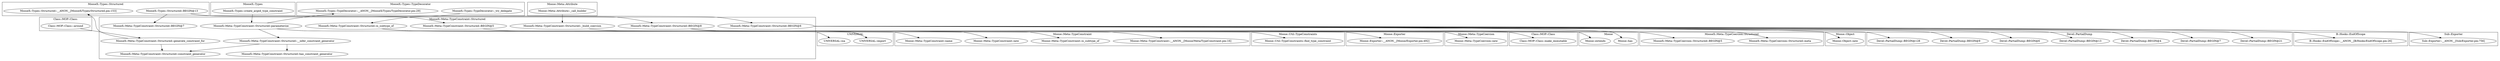 digraph {
graph [overlap=false]
subgraph cluster_UNIVERSAL {
	label="UNIVERSAL";
	"UNIVERSAL::import";
	"UNIVERSAL::isa";
}
subgraph cluster_MooseX_Types {
	label="MooseX::Types";
	"MooseX::Types::create_arged_type_constraint";
}
subgraph cluster_Class_MOP_Class_ {
	label="Class::MOP::Class:";
	"Class::MOP::Class:::around";
}
subgraph cluster_MooseX_Types_TypeDecorator {
	label="MooseX::Types::TypeDecorator";
	"MooseX::Types::TypeDecorator::_try_delegate";
	"MooseX::Types::TypeDecorator::__ANON__[MooseX/Types/TypeDecorator.pm:29]";
}
subgraph cluster_Class_MOP_Class {
	label="Class::MOP::Class";
	"Class::MOP::Class::make_immutable";
}
subgraph cluster_Moose_Object {
	label="Moose::Object";
	"Moose::Object::new";
}
subgraph cluster_Moose {
	label="Moose";
	"Moose::has";
	"Moose::extends";
}
subgraph cluster_Moose_Meta_Attribute {
	label="Moose::Meta::Attribute";
	"Moose::Meta::Attribute::_call_builder";
}
subgraph cluster_MooseX_Meta_TypeConstraint_Structured {
	label="MooseX::Meta::TypeConstraint::Structured";
	"MooseX::Meta::TypeConstraint::Structured::is_subtype_of";
	"MooseX::Meta::TypeConstraint::Structured::BEGIN@5";
	"MooseX::Meta::TypeConstraint::Structured::_build_coercion";
	"MooseX::Meta::TypeConstraint::Structured::parameterize";
	"MooseX::Meta::TypeConstraint::Structured::constraint_generator";
	"MooseX::Meta::TypeConstraint::Structured::BEGIN@8";
	"MooseX::Meta::TypeConstraint::Structured::BEGIN@6";
	"MooseX::Meta::TypeConstraint::Structured::BEGIN@7";
	"MooseX::Meta::TypeConstraint::Structured::has_constraint_generator";
	"MooseX::Meta::TypeConstraint::Structured::generate_constraint_for";
	"MooseX::Meta::TypeConstraint::Structured::__infer_constraint_generator";
}
subgraph cluster_MooseX_Meta_TypeCoercion_Structured {
	label="MooseX::Meta::TypeCoercion::Structured";
	"MooseX::Meta::TypeCoercion::Structured::meta";
	"MooseX::Meta::TypeCoercion::Structured::BEGIN@5";
}
subgraph cluster_Devel_PartialDump {
	label="Devel::PartialDump";
	"Devel::PartialDump::BEGIN@21";
	"Devel::PartialDump::BEGIN@7";
	"Devel::PartialDump::BEGIN@4";
	"Devel::PartialDump::BEGIN@13";
	"Devel::PartialDump::BEGIN@6";
	"Devel::PartialDump::BEGIN@9";
	"Devel::PartialDump::BEGIN@128";
}
subgraph cluster_Moose_Meta_TypeCoercion {
	label="Moose::Meta::TypeCoercion";
	"Moose::Meta::TypeCoercion::new";
}
subgraph cluster_Moose_Meta_TypeConstraint {
	label="Moose::Meta::TypeConstraint";
	"Moose::Meta::TypeConstraint::__ANON__[Moose/Meta/TypeConstraint.pm:16]";
	"Moose::Meta::TypeConstraint::name";
	"Moose::Meta::TypeConstraint::is_subtype_of";
	"Moose::Meta::TypeConstraint::new";
}
subgraph cluster_Moose_Exporter {
	label="Moose::Exporter";
	"Moose::Exporter::__ANON__[Moose/Exporter.pm:492]";
}
subgraph cluster_Moose_Util_TypeConstraints {
	label="Moose::Util::TypeConstraints";
	"Moose::Util::TypeConstraints::find_type_constraint";
}
subgraph cluster_B_Hooks_EndOfScope {
	label="B::Hooks::EndOfScope";
	"B::Hooks::EndOfScope::__ANON__[B/Hooks/EndOfScope.pm:26]";
}
subgraph cluster_Sub_Exporter {
	label="Sub::Exporter";
	"Sub::Exporter::__ANON__[Sub/Exporter.pm:756]";
}
subgraph cluster_MooseX_Types_Structured {
	label="MooseX::Types::Structured";
	"MooseX::Types::Structured::__ANON__[MooseX/Types/Structured.pm:153]";
	"MooseX::Types::Structured::BEGIN@13";
}
"Moose::Meta::Attribute::_call_builder" -> "MooseX::Meta::TypeConstraint::Structured::_build_coercion";
"MooseX::Types::Structured::BEGIN@13" -> "MooseX::Meta::TypeConstraint::Structured::BEGIN@8";
"MooseX::Meta::TypeConstraint::Structured::is_subtype_of" -> "Moose::Util::TypeConstraints::find_type_constraint";
"MooseX::Meta::TypeConstraint::Structured::BEGIN@8" -> "Moose::extends";
"MooseX::Meta::TypeConstraint::Structured::BEGIN@6" -> "Devel::PartialDump::BEGIN@9";
"MooseX::Meta::TypeConstraint::Structured::is_subtype_of" -> "Moose::Meta::TypeConstraint::is_subtype_of";
"MooseX::Meta::TypeConstraint::Structured::BEGIN@6" -> "Devel::PartialDump::BEGIN@4";
"Class::MOP::Class:::around" -> "MooseX::Meta::TypeConstraint::Structured::generate_constraint_for";
"MooseX::Meta::TypeConstraint::Structured::BEGIN@6" -> "Devel::PartialDump::BEGIN@7";
"MooseX::Meta::TypeConstraint::Structured::BEGIN@8" -> "UNIVERSAL::import";
"MooseX::Meta::TypeConstraint::Structured::BEGIN@6" -> "Devel::PartialDump::BEGIN@21";
"MooseX::Meta::TypeConstraint::Structured::BEGIN@6" -> "Moose::has";
"MooseX::Meta::TypeConstraint::Structured::generate_constraint_for" -> "MooseX::Meta::TypeConstraint::Structured::constraint_generator";
"MooseX::Meta::TypeConstraint::Structured::__infer_constraint_generator" -> "MooseX::Meta::TypeConstraint::Structured::constraint_generator";
"MooseX::Types::TypeDecorator::_try_delegate" -> "MooseX::Meta::TypeConstraint::Structured::is_subtype_of";
"MooseX::Types::Structured::BEGIN@13" -> "MooseX::Meta::TypeConstraint::Structured::BEGIN@6";
"MooseX::Meta::TypeConstraint::Structured::BEGIN@6" -> "Sub::Exporter::__ANON__[Sub/Exporter.pm:756]";
"MooseX::Meta::TypeConstraint::Structured::_build_coercion" -> "Moose::Meta::TypeCoercion::new";
"MooseX::Meta::TypeConstraint::Structured::BEGIN@6" -> "Moose::Object::new";
"MooseX::Meta::TypeConstraint::Structured::BEGIN@6" -> "B::Hooks::EndOfScope::__ANON__[B/Hooks/EndOfScope.pm:26]";
"MooseX::Meta::TypeConstraint::Structured::BEGIN@6" -> "Devel::PartialDump::BEGIN@128";
"MooseX::Meta::TypeConstraint::Structured::BEGIN@8" -> "MooseX::Meta::TypeCoercion::Structured::meta";
"MooseX::Meta::TypeConstraint::Structured::parameterize" -> "MooseX::Meta::TypeConstraint::Structured::__infer_constraint_generator";
"MooseX::Meta::TypeConstraint::Structured::BEGIN@5" -> "Moose::Exporter::__ANON__[Moose/Exporter.pm:492]";
"MooseX::Meta::TypeConstraint::Structured::parameterize" -> "MooseX::Types::TypeDecorator::__ANON__[MooseX/Types/TypeDecorator.pm:29]";
"MooseX::Types::Structured::BEGIN@13" -> "MooseX::Meta::TypeConstraint::Structured::BEGIN@7";
"MooseX::Meta::TypeConstraint::Structured::generate_constraint_for" -> "MooseX::Types::Structured::__ANON__[MooseX/Types/Structured.pm:153]";
"MooseX::Meta::TypeConstraint::Structured::BEGIN@8" -> "Class::MOP::Class::make_immutable";
"MooseX::Meta::TypeConstraint::Structured::is_subtype_of" -> "UNIVERSAL::isa";
"MooseX::Types::Structured::BEGIN@13" -> "MooseX::Meta::TypeConstraint::Structured::BEGIN@5";
"MooseX::Meta::TypeConstraint::Structured::BEGIN@6" -> "Devel::PartialDump::BEGIN@6";
"MooseX::Meta::TypeConstraint::Structured::__infer_constraint_generator" -> "MooseX::Meta::TypeConstraint::Structured::has_constraint_generator";
"MooseX::Meta::TypeConstraint::Structured::BEGIN@6" -> "Devel::PartialDump::BEGIN@13";
"MooseX::Meta::TypeConstraint::Structured::parameterize" -> "Moose::Meta::TypeConstraint::name";
"MooseX::Meta::TypeConstraint::Structured::BEGIN@8" -> "MooseX::Meta::TypeCoercion::Structured::BEGIN@5";
"MooseX::Meta::TypeConstraint::Structured::is_subtype_of" -> "Moose::Meta::TypeConstraint::__ANON__[Moose/Meta/TypeConstraint.pm:16]";
"MooseX::Meta::TypeConstraint::Structured::parameterize" -> "Moose::Meta::TypeConstraint::new";
"MooseX::Types::create_arged_type_constraint" -> "MooseX::Meta::TypeConstraint::Structured::parameterize";
}
